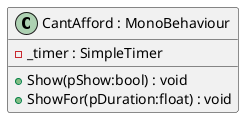 @startuml
class "CantAfford : MonoBehaviour" as CantAfford {
    - _timer : SimpleTimer
    
    + Show(pShow:bool) : void
    + ShowFor(pDuration:float) : void
}
'CantAfford *- SimpleTimer
@enduml
